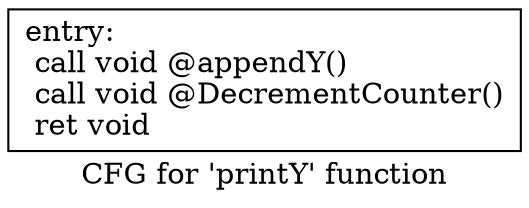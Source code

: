 digraph "CFG for 'printY' function" {
	label="CFG for 'printY' function";

	Node0x43e73a0 [shape=record,label="{entry:\l  call void @appendY()\l  call void @DecrementCounter()\l  ret void\l}"];
}
